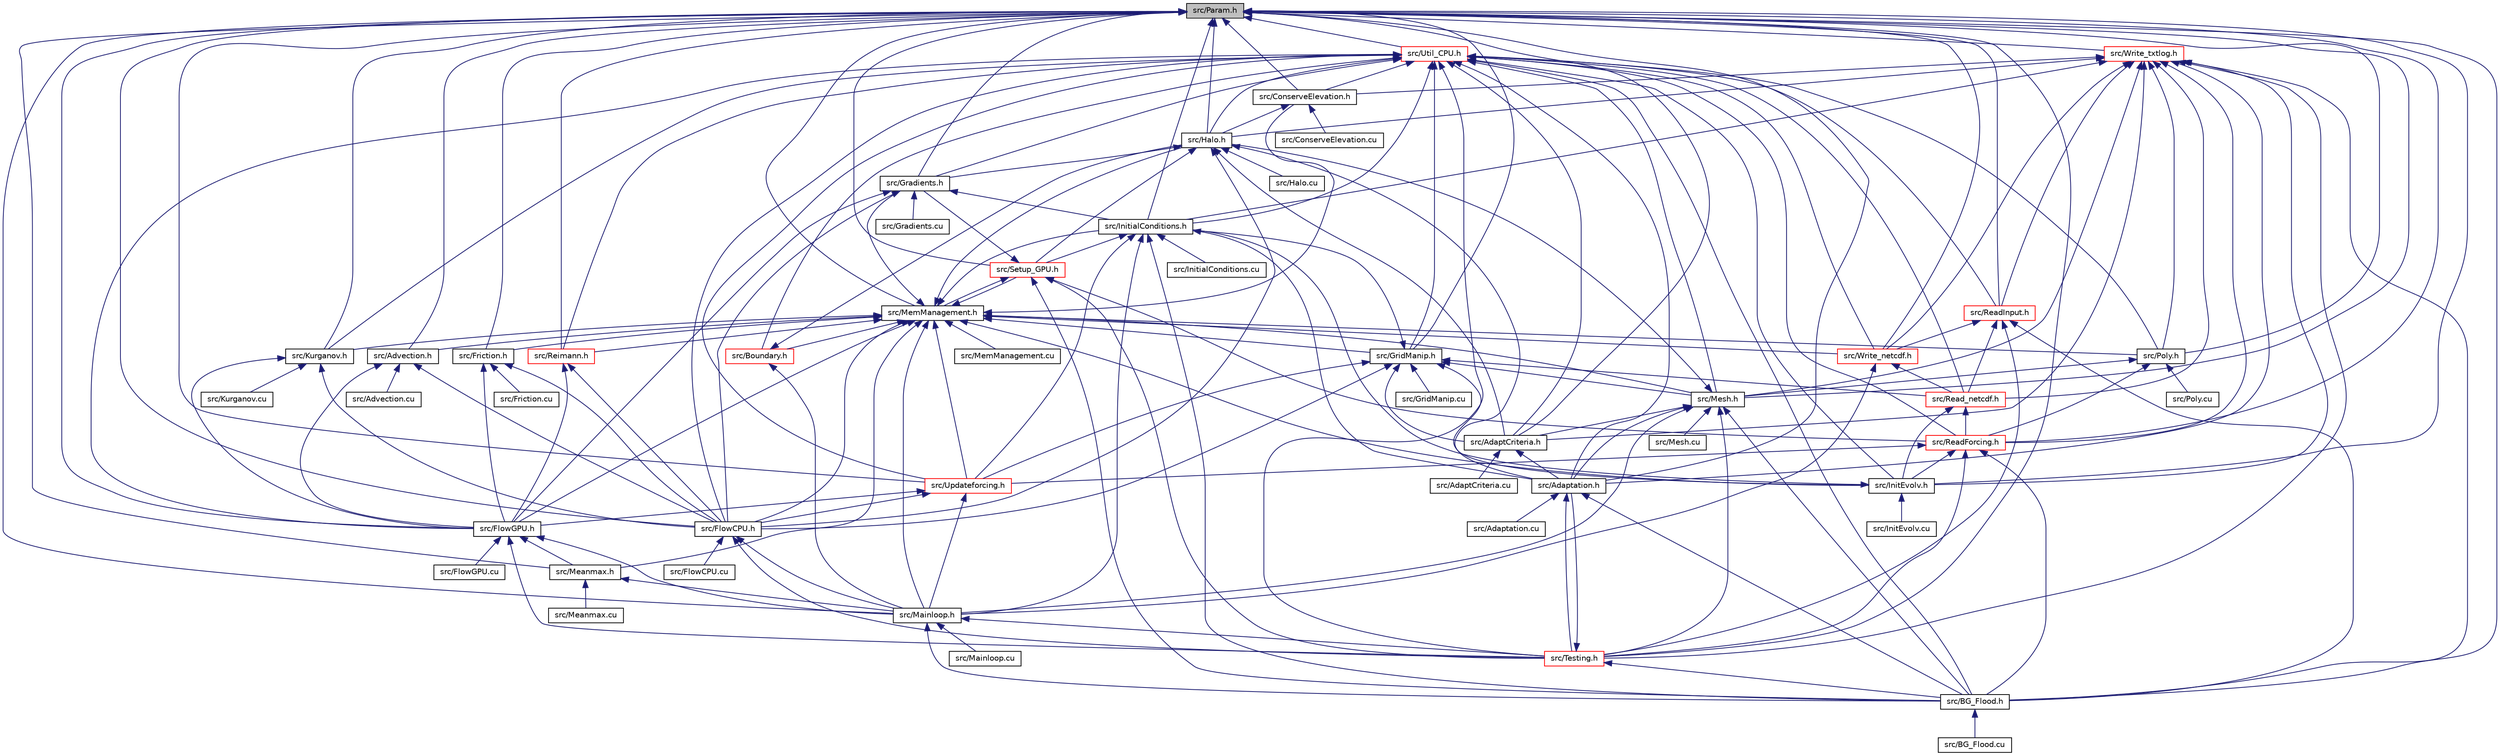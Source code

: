 digraph "src/Param.h"
{
 // LATEX_PDF_SIZE
  bgcolor="transparent";
  edge [fontname="Helvetica",fontsize="10",labelfontname="Helvetica",labelfontsize="10"];
  node [fontname="Helvetica",fontsize="10",shape=record];
  Node1 [label="src/Param.h",height=0.2,width=0.4,color="black", fillcolor="grey75", style="filled", fontcolor="black",tooltip=" "];
  Node1 -> Node2 [dir="back",color="midnightblue",fontsize="10",style="solid"];
  Node2 [label="src/Adaptation.h",height=0.2,width=0.4,color="black",URL="$Adaptation_8h.html",tooltip=" "];
  Node2 -> Node3 [dir="back",color="midnightblue",fontsize="10",style="solid"];
  Node3 [label="src/Adaptation.cu",height=0.2,width=0.4,color="black",URL="$Adaptation_8cu.html",tooltip=" "];
  Node2 -> Node4 [dir="back",color="midnightblue",fontsize="10",style="solid"];
  Node4 [label="src/BG_Flood.h",height=0.2,width=0.4,color="black",URL="$BG__Flood_8h.html",tooltip=" "];
  Node4 -> Node5 [dir="back",color="midnightblue",fontsize="10",style="solid"];
  Node5 [label="src/BG_Flood.cu",height=0.2,width=0.4,color="black",URL="$BG__Flood_8cu.html",tooltip=" "];
  Node2 -> Node6 [dir="back",color="midnightblue",fontsize="10",style="solid"];
  Node6 [label="src/Testing.h",height=0.2,width=0.4,color="red",URL="$Testing_8h.html",tooltip=" "];
  Node6 -> Node2 [dir="back",color="midnightblue",fontsize="10",style="solid"];
  Node6 -> Node4 [dir="back",color="midnightblue",fontsize="10",style="solid"];
  Node1 -> Node8 [dir="back",color="midnightblue",fontsize="10",style="solid"];
  Node8 [label="src/AdaptCriteria.h",height=0.2,width=0.4,color="black",URL="$AdaptCriteria_8h.html",tooltip=" "];
  Node8 -> Node2 [dir="back",color="midnightblue",fontsize="10",style="solid"];
  Node8 -> Node9 [dir="back",color="midnightblue",fontsize="10",style="solid"];
  Node9 [label="src/AdaptCriteria.cu",height=0.2,width=0.4,color="black",URL="$AdaptCriteria_8cu.html",tooltip=" "];
  Node1 -> Node10 [dir="back",color="midnightblue",fontsize="10",style="solid"];
  Node10 [label="src/Advection.h",height=0.2,width=0.4,color="black",URL="$Advection_8h.html",tooltip=" "];
  Node10 -> Node11 [dir="back",color="midnightblue",fontsize="10",style="solid"];
  Node11 [label="src/Advection.cu",height=0.2,width=0.4,color="black",URL="$Advection_8cu.html",tooltip=" "];
  Node10 -> Node12 [dir="back",color="midnightblue",fontsize="10",style="solid"];
  Node12 [label="src/FlowCPU.h",height=0.2,width=0.4,color="black",URL="$FlowCPU_8h.html",tooltip=" "];
  Node12 -> Node13 [dir="back",color="midnightblue",fontsize="10",style="solid"];
  Node13 [label="src/FlowCPU.cu",height=0.2,width=0.4,color="black",URL="$FlowCPU_8cu.html",tooltip=" "];
  Node12 -> Node14 [dir="back",color="midnightblue",fontsize="10",style="solid"];
  Node14 [label="src/Mainloop.h",height=0.2,width=0.4,color="black",URL="$Mainloop_8h.html",tooltip=" "];
  Node14 -> Node4 [dir="back",color="midnightblue",fontsize="10",style="solid"];
  Node14 -> Node15 [dir="back",color="midnightblue",fontsize="10",style="solid"];
  Node15 [label="src/Mainloop.cu",height=0.2,width=0.4,color="black",URL="$Mainloop_8cu.html",tooltip=" "];
  Node14 -> Node6 [dir="back",color="midnightblue",fontsize="10",style="solid"];
  Node12 -> Node6 [dir="back",color="midnightblue",fontsize="10",style="solid"];
  Node10 -> Node16 [dir="back",color="midnightblue",fontsize="10",style="solid"];
  Node16 [label="src/FlowGPU.h",height=0.2,width=0.4,color="black",URL="$FlowGPU_8h.html",tooltip=" "];
  Node16 -> Node17 [dir="back",color="midnightblue",fontsize="10",style="solid"];
  Node17 [label="src/FlowGPU.cu",height=0.2,width=0.4,color="black",URL="$FlowGPU_8cu.html",tooltip=" "];
  Node16 -> Node14 [dir="back",color="midnightblue",fontsize="10",style="solid"];
  Node16 -> Node18 [dir="back",color="midnightblue",fontsize="10",style="solid"];
  Node18 [label="src/Meanmax.h",height=0.2,width=0.4,color="black",URL="$Meanmax_8h.html",tooltip=" "];
  Node18 -> Node14 [dir="back",color="midnightblue",fontsize="10",style="solid"];
  Node18 -> Node19 [dir="back",color="midnightblue",fontsize="10",style="solid"];
  Node19 [label="src/Meanmax.cu",height=0.2,width=0.4,color="black",URL="$Meanmax_8cu.html",tooltip=" "];
  Node16 -> Node6 [dir="back",color="midnightblue",fontsize="10",style="solid"];
  Node1 -> Node4 [dir="back",color="midnightblue",fontsize="10",style="solid"];
  Node1 -> Node20 [dir="back",color="midnightblue",fontsize="10",style="solid"];
  Node20 [label="src/ConserveElevation.h",height=0.2,width=0.4,color="black",URL="$ConserveElevation_8h.html",tooltip=" "];
  Node20 -> Node21 [dir="back",color="midnightblue",fontsize="10",style="solid"];
  Node21 [label="src/ConserveElevation.cu",height=0.2,width=0.4,color="black",URL="$ConserveElevation_8cu.html",tooltip=" "];
  Node20 -> Node22 [dir="back",color="midnightblue",fontsize="10",style="solid"];
  Node22 [label="src/Halo.h",height=0.2,width=0.4,color="black",URL="$Halo_8h.html",tooltip=" "];
  Node22 -> Node2 [dir="back",color="midnightblue",fontsize="10",style="solid"];
  Node22 -> Node8 [dir="back",color="midnightblue",fontsize="10",style="solid"];
  Node22 -> Node12 [dir="back",color="midnightblue",fontsize="10",style="solid"];
  Node22 -> Node23 [dir="back",color="midnightblue",fontsize="10",style="solid"];
  Node23 [label="src/Gradients.h",height=0.2,width=0.4,color="black",URL="$Gradients_8h.html",tooltip=" "];
  Node23 -> Node12 [dir="back",color="midnightblue",fontsize="10",style="solid"];
  Node23 -> Node16 [dir="back",color="midnightblue",fontsize="10",style="solid"];
  Node23 -> Node24 [dir="back",color="midnightblue",fontsize="10",style="solid"];
  Node24 [label="src/Gradients.cu",height=0.2,width=0.4,color="black",URL="$Gradients_8cu.html",tooltip=" "];
  Node23 -> Node25 [dir="back",color="midnightblue",fontsize="10",style="solid"];
  Node25 [label="src/InitialConditions.h",height=0.2,width=0.4,color="black",URL="$InitialConditions_8h.html",tooltip=" "];
  Node25 -> Node2 [dir="back",color="midnightblue",fontsize="10",style="solid"];
  Node25 -> Node4 [dir="back",color="midnightblue",fontsize="10",style="solid"];
  Node25 -> Node26 [dir="back",color="midnightblue",fontsize="10",style="solid"];
  Node26 [label="src/InitialConditions.cu",height=0.2,width=0.4,color="black",URL="$InitialConditions_8cu.html",tooltip=" "];
  Node25 -> Node14 [dir="back",color="midnightblue",fontsize="10",style="solid"];
  Node25 -> Node27 [dir="back",color="midnightblue",fontsize="10",style="solid"];
  Node27 [label="src/Setup_GPU.h",height=0.2,width=0.4,color="red",URL="$Setup__GPU_8h.html",tooltip=" "];
  Node27 -> Node4 [dir="back",color="midnightblue",fontsize="10",style="solid"];
  Node27 -> Node23 [dir="back",color="midnightblue",fontsize="10",style="solid"];
  Node27 -> Node28 [dir="back",color="midnightblue",fontsize="10",style="solid"];
  Node28 [label="src/MemManagement.h",height=0.2,width=0.4,color="black",URL="$MemManagement_8h.html",tooltip=" "];
  Node28 -> Node10 [dir="back",color="midnightblue",fontsize="10",style="solid"];
  Node28 -> Node29 [dir="back",color="midnightblue",fontsize="10",style="solid"];
  Node29 [label="src/Boundary.h",height=0.2,width=0.4,color="red",URL="$Boundary_8h.html",tooltip=" "];
  Node29 -> Node22 [dir="back",color="midnightblue",fontsize="10",style="solid"];
  Node29 -> Node14 [dir="back",color="midnightblue",fontsize="10",style="solid"];
  Node28 -> Node20 [dir="back",color="midnightblue",fontsize="10",style="solid"];
  Node28 -> Node12 [dir="back",color="midnightblue",fontsize="10",style="solid"];
  Node28 -> Node16 [dir="back",color="midnightblue",fontsize="10",style="solid"];
  Node28 -> Node31 [dir="back",color="midnightblue",fontsize="10",style="solid"];
  Node31 [label="src/Friction.h",height=0.2,width=0.4,color="black",URL="$Friction_8h.html",tooltip=" "];
  Node31 -> Node12 [dir="back",color="midnightblue",fontsize="10",style="solid"];
  Node31 -> Node16 [dir="back",color="midnightblue",fontsize="10",style="solid"];
  Node31 -> Node32 [dir="back",color="midnightblue",fontsize="10",style="solid"];
  Node32 [label="src/Friction.cu",height=0.2,width=0.4,color="black",URL="$Friction_8cu.html",tooltip=" "];
  Node28 -> Node23 [dir="back",color="midnightblue",fontsize="10",style="solid"];
  Node28 -> Node33 [dir="back",color="midnightblue",fontsize="10",style="solid"];
  Node33 [label="src/GridManip.h",height=0.2,width=0.4,color="black",URL="$GridManip_8h.html",tooltip=" "];
  Node33 -> Node8 [dir="back",color="midnightblue",fontsize="10",style="solid"];
  Node33 -> Node12 [dir="back",color="midnightblue",fontsize="10",style="solid"];
  Node33 -> Node34 [dir="back",color="midnightblue",fontsize="10",style="solid"];
  Node34 [label="src/GridManip.cu",height=0.2,width=0.4,color="black",URL="$GridManip_8cu.html",tooltip=" "];
  Node33 -> Node35 [dir="back",color="midnightblue",fontsize="10",style="solid"];
  Node35 [label="src/InitEvolv.h",height=0.2,width=0.4,color="black",URL="$InitEvolv_8h.html",tooltip=" "];
  Node35 -> Node36 [dir="back",color="midnightblue",fontsize="10",style="solid"];
  Node36 [label="src/InitEvolv.cu",height=0.2,width=0.4,color="black",URL="$InitEvolv_8cu.html",tooltip=" "];
  Node35 -> Node25 [dir="back",color="midnightblue",fontsize="10",style="solid"];
  Node33 -> Node25 [dir="back",color="midnightblue",fontsize="10",style="solid"];
  Node33 -> Node37 [dir="back",color="midnightblue",fontsize="10",style="solid"];
  Node37 [label="src/Mesh.h",height=0.2,width=0.4,color="black",URL="$Mesh_8h.html",tooltip=" "];
  Node37 -> Node2 [dir="back",color="midnightblue",fontsize="10",style="solid"];
  Node37 -> Node8 [dir="back",color="midnightblue",fontsize="10",style="solid"];
  Node37 -> Node4 [dir="back",color="midnightblue",fontsize="10",style="solid"];
  Node37 -> Node22 [dir="back",color="midnightblue",fontsize="10",style="solid"];
  Node37 -> Node14 [dir="back",color="midnightblue",fontsize="10",style="solid"];
  Node37 -> Node38 [dir="back",color="midnightblue",fontsize="10",style="solid"];
  Node38 [label="src/Mesh.cu",height=0.2,width=0.4,color="black",URL="$Mesh_8cu.html",tooltip=" "];
  Node37 -> Node6 [dir="back",color="midnightblue",fontsize="10",style="solid"];
  Node33 -> Node39 [dir="back",color="midnightblue",fontsize="10",style="solid"];
  Node39 [label="src/Read_netcdf.h",height=0.2,width=0.4,color="red",URL="$Read__netcdf_8h.html",tooltip=" "];
  Node39 -> Node35 [dir="back",color="midnightblue",fontsize="10",style="solid"];
  Node39 -> Node41 [dir="back",color="midnightblue",fontsize="10",style="solid"];
  Node41 [label="src/ReadForcing.h",height=0.2,width=0.4,color="red",URL="$ReadForcing_8h.html",tooltip=" "];
  Node41 -> Node4 [dir="back",color="midnightblue",fontsize="10",style="solid"];
  Node41 -> Node35 [dir="back",color="midnightblue",fontsize="10",style="solid"];
  Node41 -> Node6 [dir="back",color="midnightblue",fontsize="10",style="solid"];
  Node41 -> Node43 [dir="back",color="midnightblue",fontsize="10",style="solid"];
  Node43 [label="src/Updateforcing.h",height=0.2,width=0.4,color="red",URL="$Updateforcing_8h.html",tooltip=" "];
  Node43 -> Node12 [dir="back",color="midnightblue",fontsize="10",style="solid"];
  Node43 -> Node16 [dir="back",color="midnightblue",fontsize="10",style="solid"];
  Node43 -> Node14 [dir="back",color="midnightblue",fontsize="10",style="solid"];
  Node33 -> Node43 [dir="back",color="midnightblue",fontsize="10",style="solid"];
  Node28 -> Node22 [dir="back",color="midnightblue",fontsize="10",style="solid"];
  Node28 -> Node35 [dir="back",color="midnightblue",fontsize="10",style="solid"];
  Node28 -> Node25 [dir="back",color="midnightblue",fontsize="10",style="solid"];
  Node28 -> Node45 [dir="back",color="midnightblue",fontsize="10",style="solid"];
  Node45 [label="src/Kurganov.h",height=0.2,width=0.4,color="black",URL="$Kurganov_8h.html",tooltip=" "];
  Node45 -> Node12 [dir="back",color="midnightblue",fontsize="10",style="solid"];
  Node45 -> Node16 [dir="back",color="midnightblue",fontsize="10",style="solid"];
  Node45 -> Node46 [dir="back",color="midnightblue",fontsize="10",style="solid"];
  Node46 [label="src/Kurganov.cu",height=0.2,width=0.4,color="black",URL="$Kurganov_8cu.html",tooltip=" "];
  Node28 -> Node14 [dir="back",color="midnightblue",fontsize="10",style="solid"];
  Node28 -> Node18 [dir="back",color="midnightblue",fontsize="10",style="solid"];
  Node28 -> Node47 [dir="back",color="midnightblue",fontsize="10",style="solid"];
  Node47 [label="src/MemManagement.cu",height=0.2,width=0.4,color="black",URL="$MemManagement_8cu.html",tooltip=" "];
  Node28 -> Node37 [dir="back",color="midnightblue",fontsize="10",style="solid"];
  Node28 -> Node48 [dir="back",color="midnightblue",fontsize="10",style="solid"];
  Node48 [label="src/Poly.h",height=0.2,width=0.4,color="black",URL="$Poly_8h.html",tooltip=" "];
  Node48 -> Node37 [dir="back",color="midnightblue",fontsize="10",style="solid"];
  Node48 -> Node49 [dir="back",color="midnightblue",fontsize="10",style="solid"];
  Node49 [label="src/Poly.cu",height=0.2,width=0.4,color="black",URL="$Poly_8cu.html",tooltip=" "];
  Node48 -> Node41 [dir="back",color="midnightblue",fontsize="10",style="solid"];
  Node28 -> Node50 [dir="back",color="midnightblue",fontsize="10",style="solid"];
  Node50 [label="src/Reimann.h",height=0.2,width=0.4,color="red",URL="$Reimann_8h.html",tooltip=" "];
  Node50 -> Node12 [dir="back",color="midnightblue",fontsize="10",style="solid"];
  Node50 -> Node16 [dir="back",color="midnightblue",fontsize="10",style="solid"];
  Node28 -> Node27 [dir="back",color="midnightblue",fontsize="10",style="solid"];
  Node28 -> Node43 [dir="back",color="midnightblue",fontsize="10",style="solid"];
  Node28 -> Node52 [dir="back",color="midnightblue",fontsize="10",style="solid"];
  Node52 [label="src/Write_netcdf.h",height=0.2,width=0.4,color="red",URL="$Write__netcdf_8h.html",tooltip=" "];
  Node52 -> Node14 [dir="back",color="midnightblue",fontsize="10",style="solid"];
  Node52 -> Node39 [dir="back",color="midnightblue",fontsize="10",style="solid"];
  Node27 -> Node41 [dir="back",color="midnightblue",fontsize="10",style="solid"];
  Node27 -> Node6 [dir="back",color="midnightblue",fontsize="10",style="solid"];
  Node25 -> Node43 [dir="back",color="midnightblue",fontsize="10",style="solid"];
  Node22 -> Node55 [dir="back",color="midnightblue",fontsize="10",style="solid"];
  Node55 [label="src/Halo.cu",height=0.2,width=0.4,color="black",URL="$Halo_8cu.html",tooltip=" "];
  Node22 -> Node27 [dir="back",color="midnightblue",fontsize="10",style="solid"];
  Node1 -> Node12 [dir="back",color="midnightblue",fontsize="10",style="solid"];
  Node1 -> Node16 [dir="back",color="midnightblue",fontsize="10",style="solid"];
  Node1 -> Node31 [dir="back",color="midnightblue",fontsize="10",style="solid"];
  Node1 -> Node23 [dir="back",color="midnightblue",fontsize="10",style="solid"];
  Node1 -> Node33 [dir="back",color="midnightblue",fontsize="10",style="solid"];
  Node1 -> Node22 [dir="back",color="midnightblue",fontsize="10",style="solid"];
  Node1 -> Node35 [dir="back",color="midnightblue",fontsize="10",style="solid"];
  Node1 -> Node25 [dir="back",color="midnightblue",fontsize="10",style="solid"];
  Node1 -> Node45 [dir="back",color="midnightblue",fontsize="10",style="solid"];
  Node1 -> Node14 [dir="back",color="midnightblue",fontsize="10",style="solid"];
  Node1 -> Node18 [dir="back",color="midnightblue",fontsize="10",style="solid"];
  Node1 -> Node28 [dir="back",color="midnightblue",fontsize="10",style="solid"];
  Node1 -> Node37 [dir="back",color="midnightblue",fontsize="10",style="solid"];
  Node1 -> Node48 [dir="back",color="midnightblue",fontsize="10",style="solid"];
  Node1 -> Node41 [dir="back",color="midnightblue",fontsize="10",style="solid"];
  Node1 -> Node56 [dir="back",color="midnightblue",fontsize="10",style="solid"];
  Node56 [label="src/ReadInput.h",height=0.2,width=0.4,color="red",URL="$ReadInput_8h.html",tooltip=" "];
  Node56 -> Node4 [dir="back",color="midnightblue",fontsize="10",style="solid"];
  Node56 -> Node39 [dir="back",color="midnightblue",fontsize="10",style="solid"];
  Node56 -> Node6 [dir="back",color="midnightblue",fontsize="10",style="solid"];
  Node56 -> Node52 [dir="back",color="midnightblue",fontsize="10",style="solid"];
  Node1 -> Node50 [dir="back",color="midnightblue",fontsize="10",style="solid"];
  Node1 -> Node27 [dir="back",color="midnightblue",fontsize="10",style="solid"];
  Node1 -> Node6 [dir="back",color="midnightblue",fontsize="10",style="solid"];
  Node1 -> Node43 [dir="back",color="midnightblue",fontsize="10",style="solid"];
  Node1 -> Node58 [dir="back",color="midnightblue",fontsize="10",style="solid"];
  Node58 [label="src/Util_CPU.h",height=0.2,width=0.4,color="red",URL="$Util__CPU_8h.html",tooltip=" "];
  Node58 -> Node2 [dir="back",color="midnightblue",fontsize="10",style="solid"];
  Node58 -> Node8 [dir="back",color="midnightblue",fontsize="10",style="solid"];
  Node58 -> Node4 [dir="back",color="midnightblue",fontsize="10",style="solid"];
  Node58 -> Node29 [dir="back",color="midnightblue",fontsize="10",style="solid"];
  Node58 -> Node20 [dir="back",color="midnightblue",fontsize="10",style="solid"];
  Node58 -> Node12 [dir="back",color="midnightblue",fontsize="10",style="solid"];
  Node58 -> Node16 [dir="back",color="midnightblue",fontsize="10",style="solid"];
  Node58 -> Node23 [dir="back",color="midnightblue",fontsize="10",style="solid"];
  Node58 -> Node33 [dir="back",color="midnightblue",fontsize="10",style="solid"];
  Node58 -> Node22 [dir="back",color="midnightblue",fontsize="10",style="solid"];
  Node58 -> Node35 [dir="back",color="midnightblue",fontsize="10",style="solid"];
  Node58 -> Node25 [dir="back",color="midnightblue",fontsize="10",style="solid"];
  Node58 -> Node45 [dir="back",color="midnightblue",fontsize="10",style="solid"];
  Node58 -> Node37 [dir="back",color="midnightblue",fontsize="10",style="solid"];
  Node58 -> Node48 [dir="back",color="midnightblue",fontsize="10",style="solid"];
  Node58 -> Node39 [dir="back",color="midnightblue",fontsize="10",style="solid"];
  Node58 -> Node41 [dir="back",color="midnightblue",fontsize="10",style="solid"];
  Node58 -> Node56 [dir="back",color="midnightblue",fontsize="10",style="solid"];
  Node58 -> Node50 [dir="back",color="midnightblue",fontsize="10",style="solid"];
  Node58 -> Node6 [dir="back",color="midnightblue",fontsize="10",style="solid"];
  Node58 -> Node43 [dir="back",color="midnightblue",fontsize="10",style="solid"];
  Node58 -> Node52 [dir="back",color="midnightblue",fontsize="10",style="solid"];
  Node1 -> Node52 [dir="back",color="midnightblue",fontsize="10",style="solid"];
  Node1 -> Node60 [dir="back",color="midnightblue",fontsize="10",style="solid"];
  Node60 [label="src/Write_txtlog.h",height=0.2,width=0.4,color="red",URL="$Write__txtlog_8h.html",tooltip=" "];
  Node60 -> Node2 [dir="back",color="midnightblue",fontsize="10",style="solid"];
  Node60 -> Node8 [dir="back",color="midnightblue",fontsize="10",style="solid"];
  Node60 -> Node4 [dir="back",color="midnightblue",fontsize="10",style="solid"];
  Node60 -> Node20 [dir="back",color="midnightblue",fontsize="10",style="solid"];
  Node60 -> Node22 [dir="back",color="midnightblue",fontsize="10",style="solid"];
  Node60 -> Node35 [dir="back",color="midnightblue",fontsize="10",style="solid"];
  Node60 -> Node25 [dir="back",color="midnightblue",fontsize="10",style="solid"];
  Node60 -> Node37 [dir="back",color="midnightblue",fontsize="10",style="solid"];
  Node60 -> Node48 [dir="back",color="midnightblue",fontsize="10",style="solid"];
  Node60 -> Node39 [dir="back",color="midnightblue",fontsize="10",style="solid"];
  Node60 -> Node41 [dir="back",color="midnightblue",fontsize="10",style="solid"];
  Node60 -> Node56 [dir="back",color="midnightblue",fontsize="10",style="solid"];
  Node60 -> Node6 [dir="back",color="midnightblue",fontsize="10",style="solid"];
  Node60 -> Node52 [dir="back",color="midnightblue",fontsize="10",style="solid"];
}
